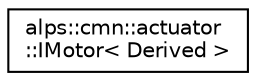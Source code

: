 digraph "クラス階層図"
{
 // LATEX_PDF_SIZE
  edge [fontname="Helvetica",fontsize="10",labelfontname="Helvetica",labelfontsize="10"];
  node [fontname="Helvetica",fontsize="10",shape=record];
  rankdir="LR";
  Node0 [label="alps::cmn::actuator\l::IMotor\< Derived \>",height=0.2,width=0.4,color="black", fillcolor="white", style="filled",URL="$classalps_1_1cmn_1_1actuator_1_1_i_motor.html",tooltip="モーターを駆動するインタフェース"];
}
